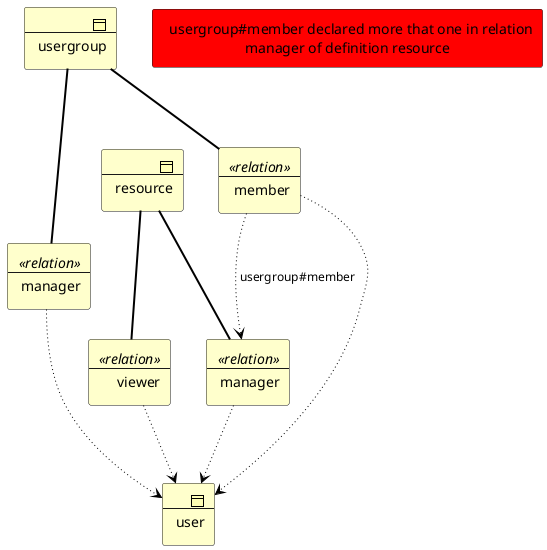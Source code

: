 @startuml zschema6
!include <archimate/Archimate>
Business_Object(b1,"user")
Business_Object(b2,"resource")
Business_Object(b3,"usergroup")
Business_Object(r1,"manager") <<relation>>
Rel_Association(b2,r1)
Rel_Access_w(r1,b1)
Business_Object(r2,"viewer") <<relation>>
Rel_Association(b2,r2)
Rel_Access_w(r2,b1)
Business_Object(r3,"manager") <<relation>>
Rel_Association(b3,r3)
Rel_Access_w(r3,b1)
Business_Object(r4,"member") <<relation>>
Rel_Association(b3,r4)
Rel_Access_w(r4,b1)
Rel_Access_w(r4,r1,"usergroup#member")
rectangle "  usergroup#member declared more that one in relation manager of definition resource "  #red
@enduml